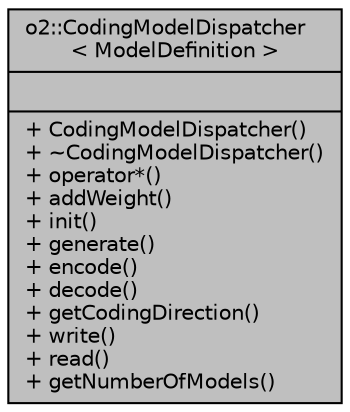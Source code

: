 digraph "o2::CodingModelDispatcher&lt; ModelDefinition &gt;"
{
 // INTERACTIVE_SVG=YES
  bgcolor="transparent";
  edge [fontname="Helvetica",fontsize="10",labelfontname="Helvetica",labelfontsize="10"];
  node [fontname="Helvetica",fontsize="10",shape=record];
  Node1 [label="{o2::CodingModelDispatcher\l\< ModelDefinition \>\n||+ CodingModelDispatcher()\l+ ~CodingModelDispatcher()\l+ operator*()\l+ addWeight()\l+ init()\l+ generate()\l+ encode()\l+ decode()\l+ getCodingDirection()\l+ write()\l+ read()\l+ getNumberOfModels()\l}",height=0.2,width=0.4,color="black", fillcolor="grey75", style="filled" fontcolor="black"];
}
